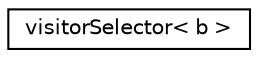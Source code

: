 digraph "Graphical Class Hierarchy"
{
 // LATEX_PDF_SIZE
  edge [fontname="Helvetica",fontsize="10",labelfontname="Helvetica",labelfontsize="10"];
  node [fontname="Helvetica",fontsize="10",shape=record];
  rankdir="LR";
  Node0 [label="visitorSelector\< b \>",height=0.2,width=0.4,color="black", fillcolor="white", style="filled",URL="$structvisitorSelector.html",tooltip=" "];
}
